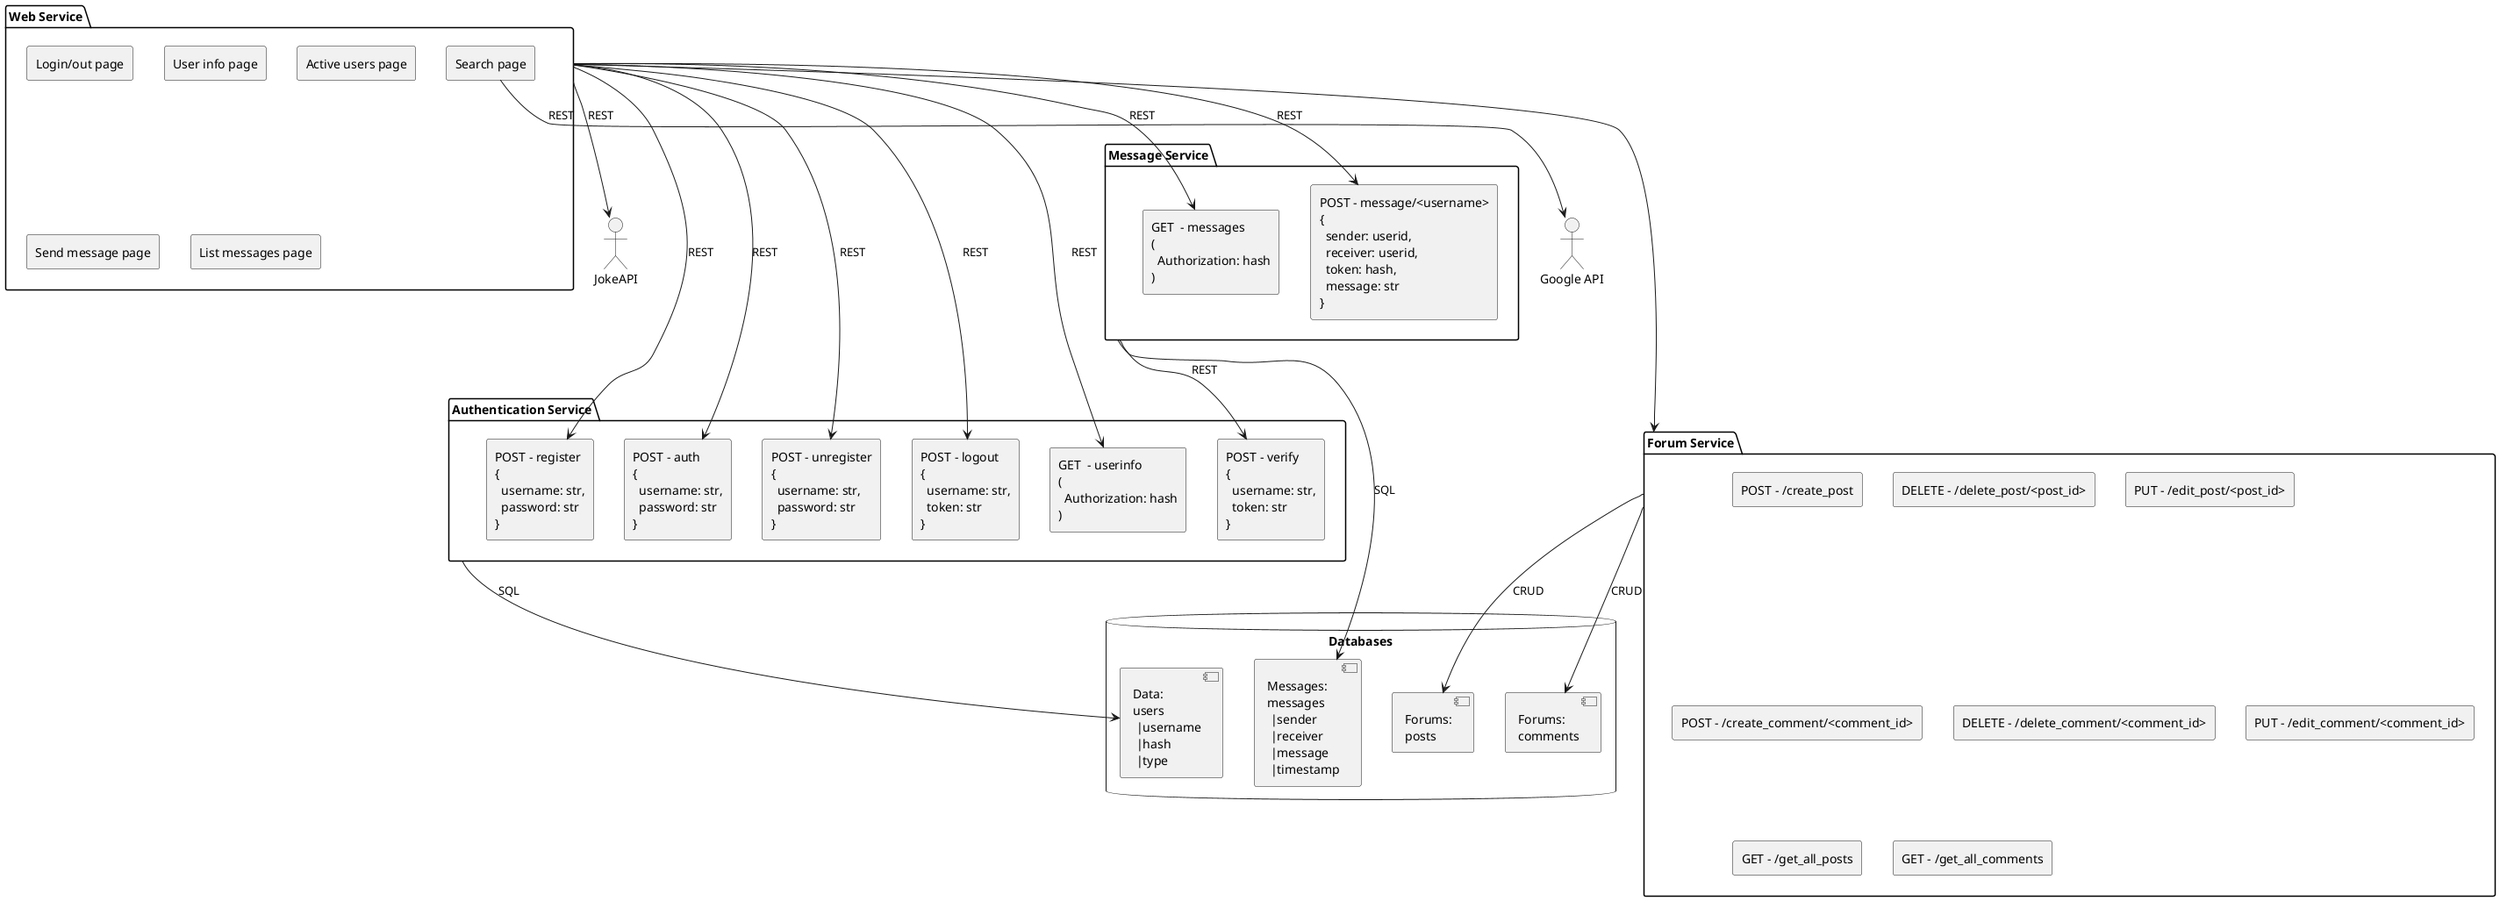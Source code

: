 @startuml
package "Authentication Service" {
    Rectangle "POST - register\n{\n  username: str,\n  password: str\n}" as register
    Rectangle "POST - auth\n{\n  username: str,\n  password: str\n}" as auth
    Rectangle "POST - unregister\n{\n  username: str,\n  password: str\n}" as unregister
    Rectangle "POST - verify\n{\n  username: str,\n  token: str\n}" as verify
    Rectangle "POST - logout\n{\n  username: str,\n  token: str\n}" as logout
    Rectangle "GET  - userinfo\n(\n  Authorization: hash\n)" as userinfo
}

package "Message Service" {
    Rectangle "GET  - messages\n(\n  Authorization: hash\n)" as userMsgs
    Rectangle "POST - message/<username>\n{\n  sender: userid,\n  receiver: userid,\n  token: hash,\n  message: str\n}" as sendMessage
}

package "Web Service" {
    Rectangle "Login/out page"
    Rectangle "User info page"
    Rectangle "Active users page"
    Rectangle "Send message page"
    Rectangle "List messages page"
    Rectangle "Search page"
}

package "Forum Service" {
    Rectangle "POST - /create_post" as createPost
    Rectangle "DELETE - /delete_post/<post_id>" as deletePost
    Rectangle "PUT - /edit_post/<post_id>" as editPost
    Rectangle "POST - /create_comment/<comment_id>" as createComment
    Rectangle "DELETE - /delete_comment/<comment_id>" as deleteComment
    Rectangle "PUT - /edit_comment/<comment_id>" as editComment
    Rectangle "GET - /get_all_posts" as getPosts
    Rectangle "GET - /get_all_comments" as getComments
}

database "Databases" {
    [Data:\nusers\n |username\n |hash\n |type] as users
    [Messages:\nmessages\n |sender\n |receiver\n |message\n |timestamp] as messages
    [Forums:\nposts] as posts
    [Forums:\ncomments] as comments
}

actor "Google API" as googleApi
actor "JokeAPI" as jokeApi

[Authentication Service] --> [users] : SQL
[Message Service] --> [messages] : SQL
[Message Service] --> [verify] : REST
[Web Service] --> [Forum Service]
[Web Service] --> jokeApi : REST
[Web Service] --> register : REST
[Web Service] --> auth : REST
[Web Service] --> logout : REST
[Web Service] --> userinfo : REST
[Web Service] --> unregister : REST
[Web Service] --> userMsgs : REST
[Web Service] --> sendMessage : REST
[Forum Service] --> posts : CRUD
[Forum Service] --> comments : CRUD
"Search page" --> googleApi : REST

@enduml
